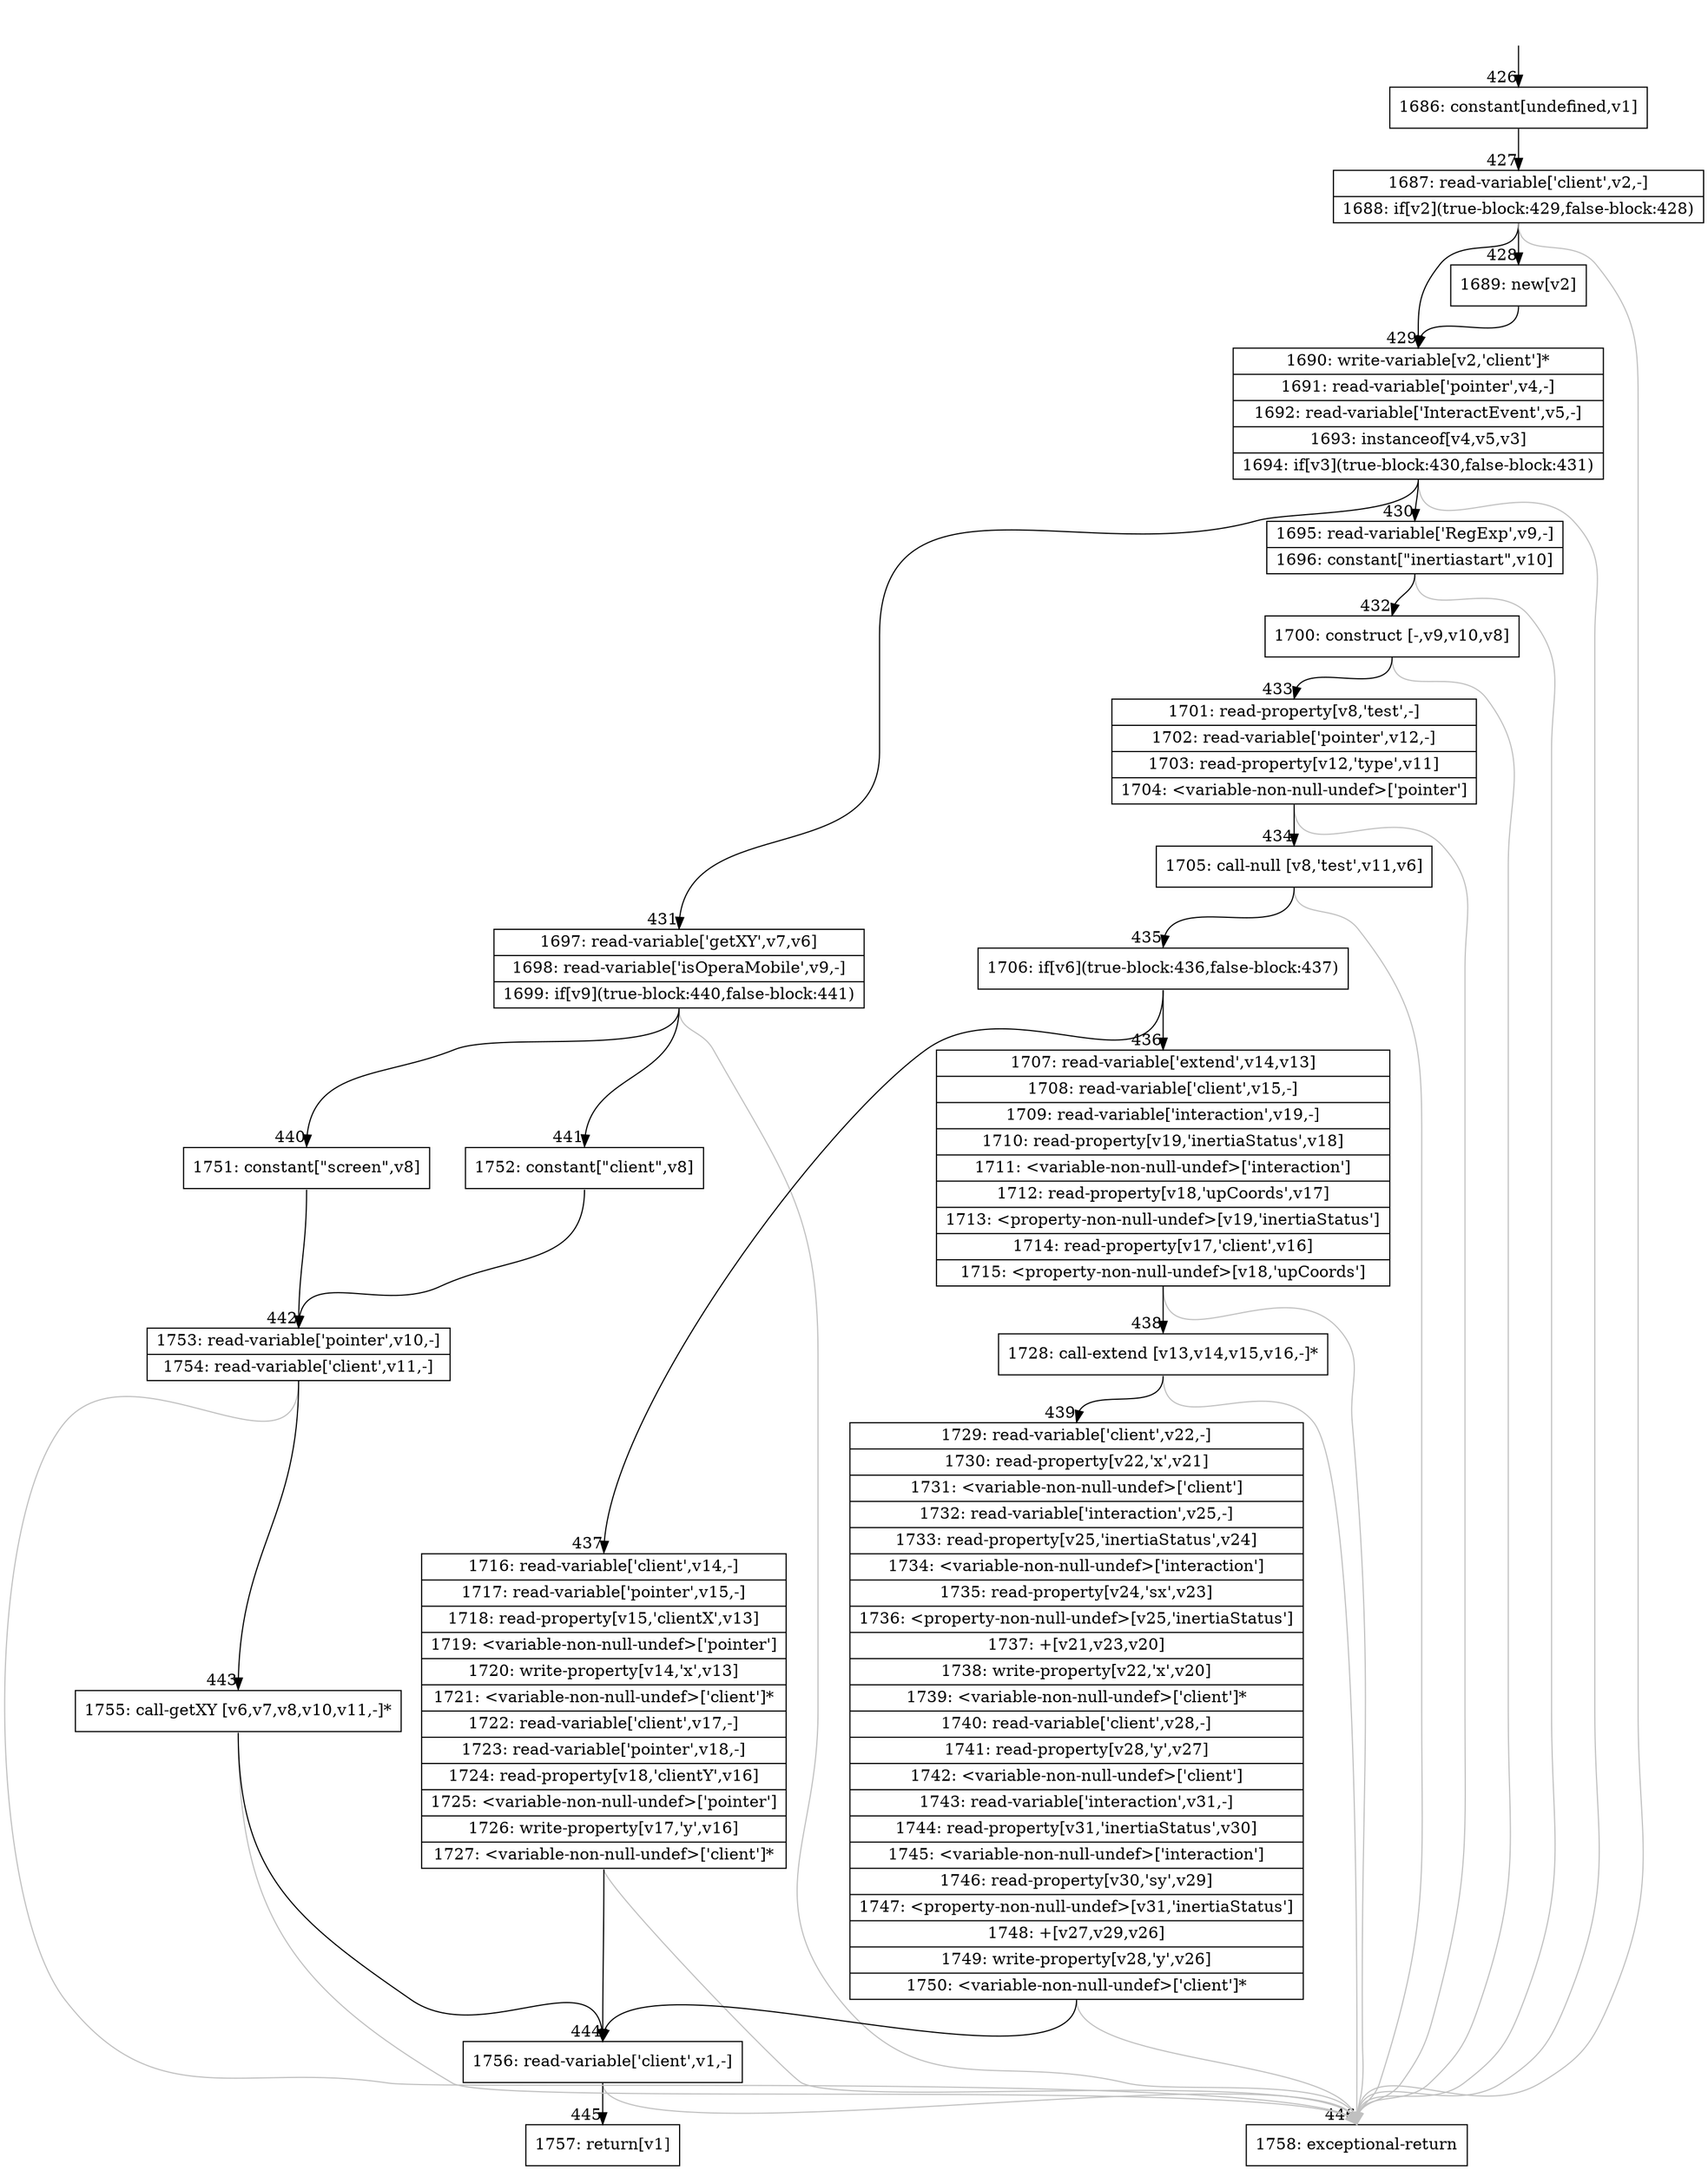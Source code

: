 digraph {
rankdir="TD"
BB_entry32[shape=none,label=""];
BB_entry32 -> BB426 [tailport=s, headport=n, headlabel="    426"]
BB426 [shape=record label="{1686: constant[undefined,v1]}" ] 
BB426 -> BB427 [tailport=s, headport=n, headlabel="      427"]
BB427 [shape=record label="{1687: read-variable['client',v2,-]|1688: if[v2](true-block:429,false-block:428)}" ] 
BB427 -> BB429 [tailport=s, headport=n, headlabel="      429"]
BB427 -> BB428 [tailport=s, headport=n, headlabel="      428"]
BB427 -> BB446 [tailport=s, headport=n, color=gray, headlabel="      446"]
BB428 [shape=record label="{1689: new[v2]}" ] 
BB428 -> BB429 [tailport=s, headport=n]
BB429 [shape=record label="{1690: write-variable[v2,'client']*|1691: read-variable['pointer',v4,-]|1692: read-variable['InteractEvent',v5,-]|1693: instanceof[v4,v5,v3]|1694: if[v3](true-block:430,false-block:431)}" ] 
BB429 -> BB430 [tailport=s, headport=n, headlabel="      430"]
BB429 -> BB431 [tailport=s, headport=n, headlabel="      431"]
BB429 -> BB446 [tailport=s, headport=n, color=gray]
BB430 [shape=record label="{1695: read-variable['RegExp',v9,-]|1696: constant[\"inertiastart\",v10]}" ] 
BB430 -> BB432 [tailport=s, headport=n, headlabel="      432"]
BB430 -> BB446 [tailport=s, headport=n, color=gray]
BB431 [shape=record label="{1697: read-variable['getXY',v7,v6]|1698: read-variable['isOperaMobile',v9,-]|1699: if[v9](true-block:440,false-block:441)}" ] 
BB431 -> BB440 [tailport=s, headport=n, headlabel="      440"]
BB431 -> BB441 [tailport=s, headport=n, headlabel="      441"]
BB431 -> BB446 [tailport=s, headport=n, color=gray]
BB432 [shape=record label="{1700: construct [-,v9,v10,v8]}" ] 
BB432 -> BB433 [tailport=s, headport=n, headlabel="      433"]
BB432 -> BB446 [tailport=s, headport=n, color=gray]
BB433 [shape=record label="{1701: read-property[v8,'test',-]|1702: read-variable['pointer',v12,-]|1703: read-property[v12,'type',v11]|1704: \<variable-non-null-undef\>['pointer']}" ] 
BB433 -> BB434 [tailport=s, headport=n, headlabel="      434"]
BB433 -> BB446 [tailport=s, headport=n, color=gray]
BB434 [shape=record label="{1705: call-null [v8,'test',v11,v6]}" ] 
BB434 -> BB435 [tailport=s, headport=n, headlabel="      435"]
BB434 -> BB446 [tailport=s, headport=n, color=gray]
BB435 [shape=record label="{1706: if[v6](true-block:436,false-block:437)}" ] 
BB435 -> BB436 [tailport=s, headport=n, headlabel="      436"]
BB435 -> BB437 [tailport=s, headport=n, headlabel="      437"]
BB436 [shape=record label="{1707: read-variable['extend',v14,v13]|1708: read-variable['client',v15,-]|1709: read-variable['interaction',v19,-]|1710: read-property[v19,'inertiaStatus',v18]|1711: \<variable-non-null-undef\>['interaction']|1712: read-property[v18,'upCoords',v17]|1713: \<property-non-null-undef\>[v19,'inertiaStatus']|1714: read-property[v17,'client',v16]|1715: \<property-non-null-undef\>[v18,'upCoords']}" ] 
BB436 -> BB438 [tailport=s, headport=n, headlabel="      438"]
BB436 -> BB446 [tailport=s, headport=n, color=gray]
BB437 [shape=record label="{1716: read-variable['client',v14,-]|1717: read-variable['pointer',v15,-]|1718: read-property[v15,'clientX',v13]|1719: \<variable-non-null-undef\>['pointer']|1720: write-property[v14,'x',v13]|1721: \<variable-non-null-undef\>['client']*|1722: read-variable['client',v17,-]|1723: read-variable['pointer',v18,-]|1724: read-property[v18,'clientY',v16]|1725: \<variable-non-null-undef\>['pointer']|1726: write-property[v17,'y',v16]|1727: \<variable-non-null-undef\>['client']*}" ] 
BB437 -> BB444 [tailport=s, headport=n, headlabel="      444"]
BB437 -> BB446 [tailport=s, headport=n, color=gray]
BB438 [shape=record label="{1728: call-extend [v13,v14,v15,v16,-]*}" ] 
BB438 -> BB439 [tailport=s, headport=n, headlabel="      439"]
BB438 -> BB446 [tailport=s, headport=n, color=gray]
BB439 [shape=record label="{1729: read-variable['client',v22,-]|1730: read-property[v22,'x',v21]|1731: \<variable-non-null-undef\>['client']|1732: read-variable['interaction',v25,-]|1733: read-property[v25,'inertiaStatus',v24]|1734: \<variable-non-null-undef\>['interaction']|1735: read-property[v24,'sx',v23]|1736: \<property-non-null-undef\>[v25,'inertiaStatus']|1737: +[v21,v23,v20]|1738: write-property[v22,'x',v20]|1739: \<variable-non-null-undef\>['client']*|1740: read-variable['client',v28,-]|1741: read-property[v28,'y',v27]|1742: \<variable-non-null-undef\>['client']|1743: read-variable['interaction',v31,-]|1744: read-property[v31,'inertiaStatus',v30]|1745: \<variable-non-null-undef\>['interaction']|1746: read-property[v30,'sy',v29]|1747: \<property-non-null-undef\>[v31,'inertiaStatus']|1748: +[v27,v29,v26]|1749: write-property[v28,'y',v26]|1750: \<variable-non-null-undef\>['client']*}" ] 
BB439 -> BB444 [tailport=s, headport=n]
BB439 -> BB446 [tailport=s, headport=n, color=gray]
BB440 [shape=record label="{1751: constant[\"screen\",v8]}" ] 
BB440 -> BB442 [tailport=s, headport=n, headlabel="      442"]
BB441 [shape=record label="{1752: constant[\"client\",v8]}" ] 
BB441 -> BB442 [tailport=s, headport=n]
BB442 [shape=record label="{1753: read-variable['pointer',v10,-]|1754: read-variable['client',v11,-]}" ] 
BB442 -> BB443 [tailport=s, headport=n, headlabel="      443"]
BB442 -> BB446 [tailport=s, headport=n, color=gray]
BB443 [shape=record label="{1755: call-getXY [v6,v7,v8,v10,v11,-]*}" ] 
BB443 -> BB444 [tailport=s, headport=n]
BB443 -> BB446 [tailport=s, headport=n, color=gray]
BB444 [shape=record label="{1756: read-variable['client',v1,-]}" ] 
BB444 -> BB445 [tailport=s, headport=n, headlabel="      445"]
BB444 -> BB446 [tailport=s, headport=n, color=gray]
BB445 [shape=record label="{1757: return[v1]}" ] 
BB446 [shape=record label="{1758: exceptional-return}" ] 
//#$~ 714
}
